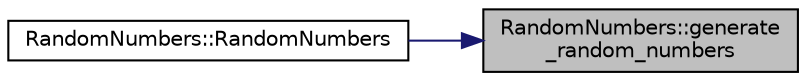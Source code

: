 digraph "RandomNumbers::generate_random_numbers"
{
 // INTERACTIVE_SVG=YES
 // LATEX_PDF_SIZE
  bgcolor="transparent";
  edge [fontname="Helvetica",fontsize="10",labelfontname="Helvetica",labelfontsize="10"];
  node [fontname="Helvetica",fontsize="10",shape=record];
  rankdir="RL";
  Node1 [label="RandomNumbers::generate\l_random_numbers",height=0.2,width=0.4,color="black", fillcolor="grey75", style="filled", fontcolor="black",tooltip=" "];
  Node1 -> Node2 [dir="back",color="midnightblue",fontsize="10",style="solid",fontname="Helvetica"];
  Node2 [label="RandomNumbers::RandomNumbers",height=0.2,width=0.4,color="black",URL="$db/dd5/class_random_numbers.html#a4fc77d1cb0734a65f806b5d0ca40eafc",tooltip=" "];
}
